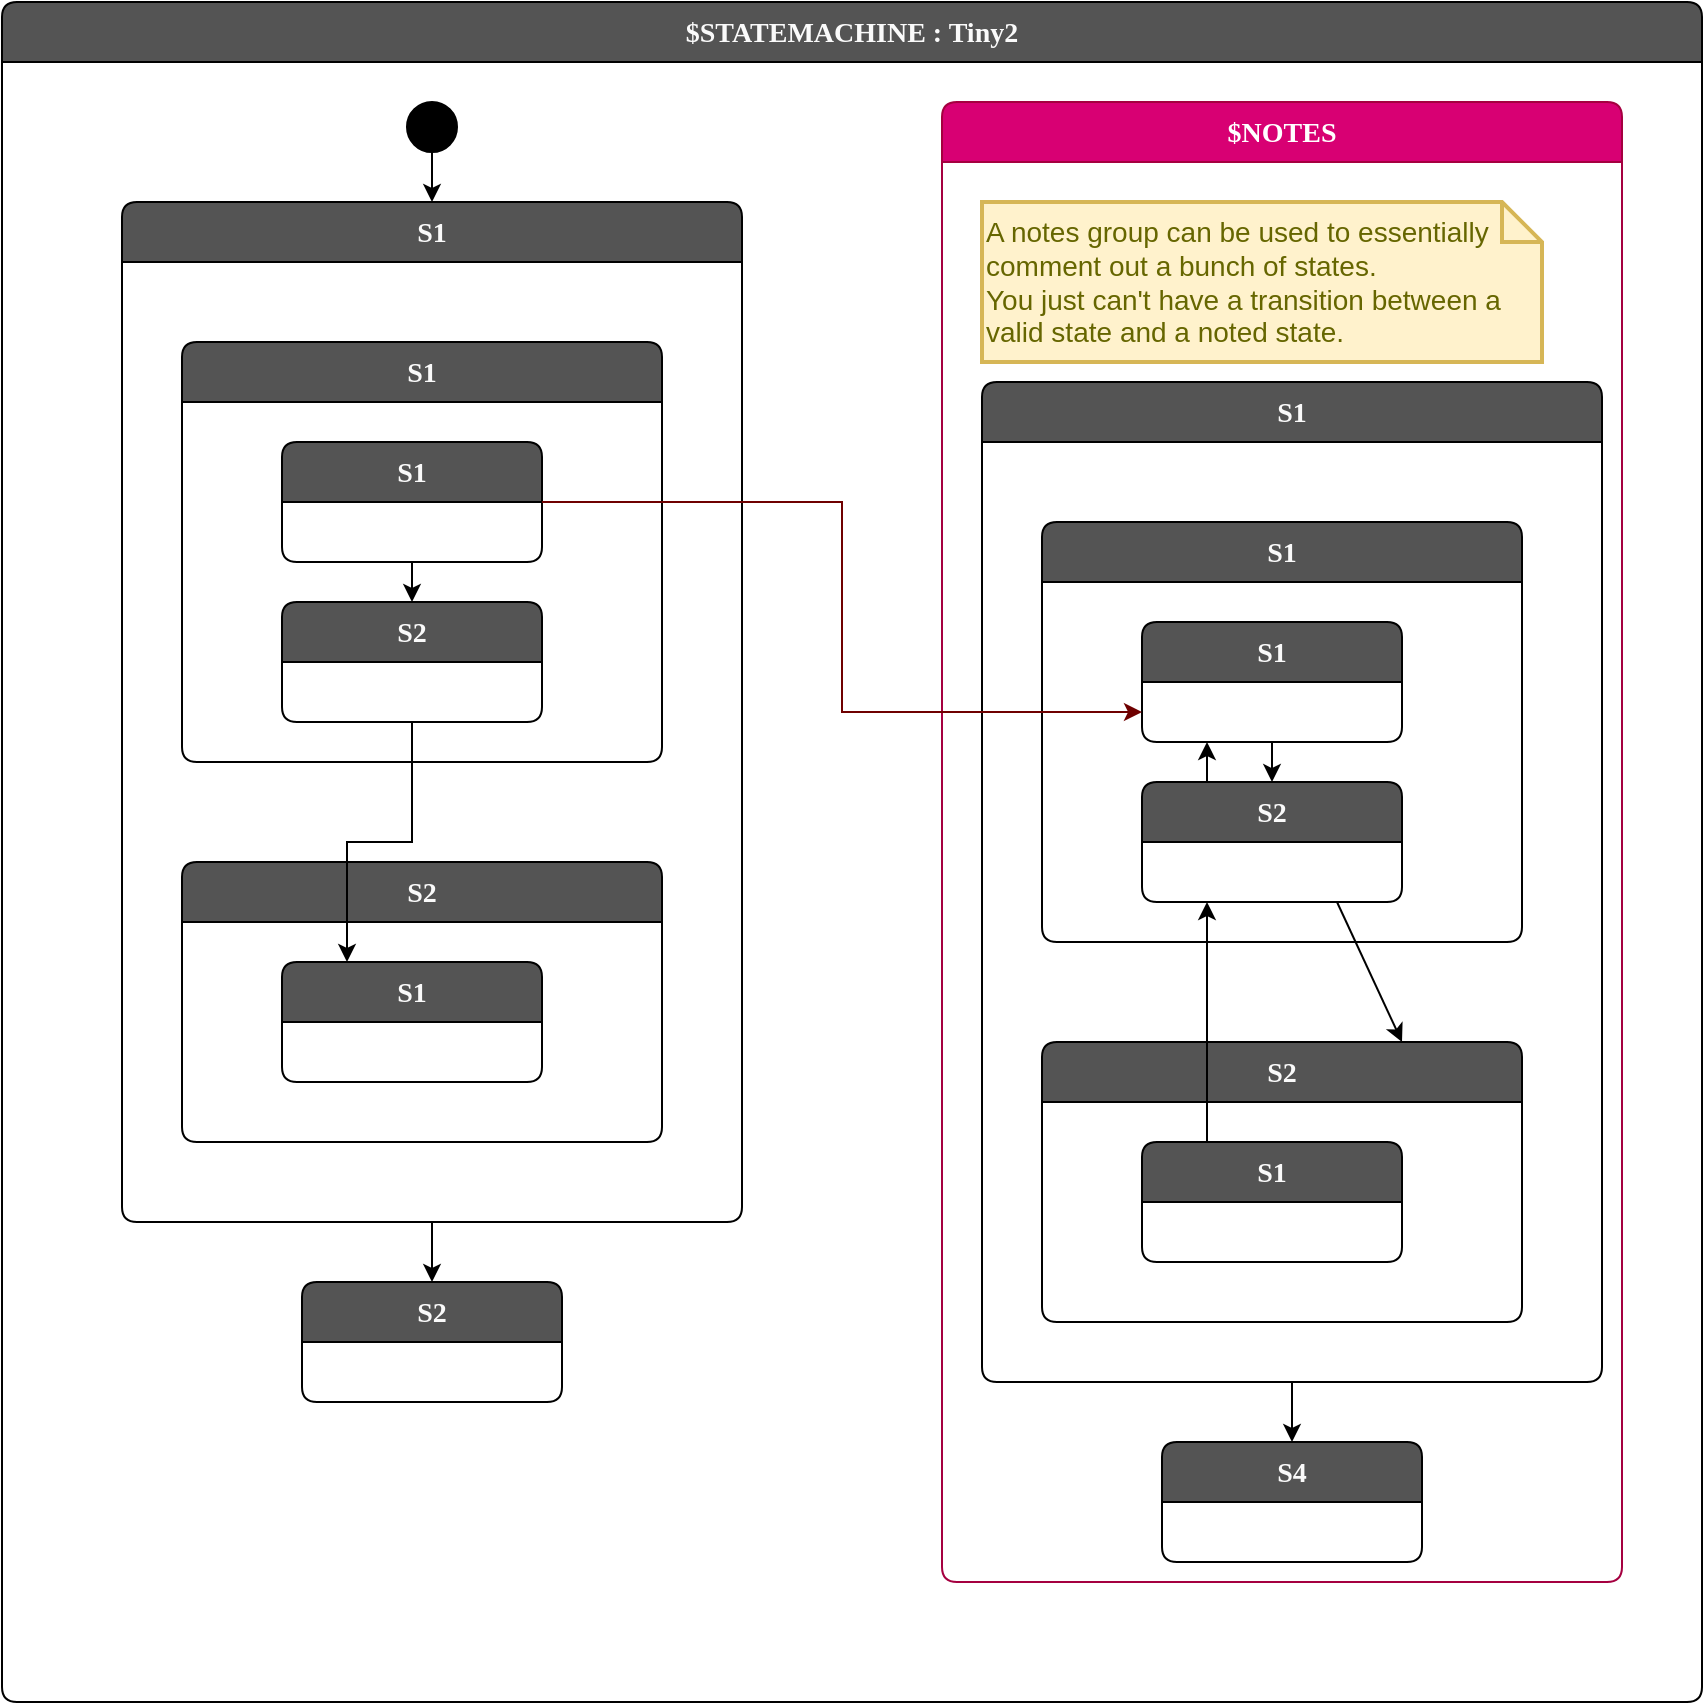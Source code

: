 <mxfile version="21.2.1" type="device">
  <diagram id="6Grug-SuqbOgEYihibOh" name="Page-1">
    <mxGraphModel dx="1418" dy="828" grid="1" gridSize="10" guides="1" tooltips="1" connect="1" arrows="1" fold="1" page="1" pageScale="1" pageWidth="850" pageHeight="1100" math="0" shadow="0">
      <root>
        <mxCell id="0" />
        <mxCell id="1" parent="0" />
        <mxCell id="2" value="$STATEMACHINE : Tiny2" style="shape=swimlane;rotatable=0;align=center;verticalAlign=top;fontFamily=Lucida Console;startSize=30;fontSize=14;fontStyle=1;fontColor=#FAFAFA;fillColor=#545454;swimlaneFillColor=default;rounded=1;arcSize=15;absoluteArcSize=1;" parent="1" vertex="1">
          <mxGeometry x="40" y="40" width="850" height="850" as="geometry" />
        </mxCell>
        <mxCell id="3" value=" " style="fontFamily=Lucida Console;align=left;verticalAlign=top;fillColor=none;gradientColor=none;strokeColor=none;rounded=0;spacingLeft=4;resizable=0;movable=0;deletable=0;rotatable=0;autosize=1;" parent="2" vertex="1" connectable="0">
          <mxGeometry y="30" width="30" height="20" as="geometry" />
        </mxCell>
        <mxCell id="70" value="$NOTES" style="shape=swimlane;rotatable=0;align=center;verticalAlign=top;fontFamily=Lucida Console;startSize=30;fontSize=14;fontStyle=1;fontColor=#ffffff;fillColor=#d80073;swimlaneFillColor=default;rounded=1;arcSize=15;absoluteArcSize=1;strokeColor=#A50040;" parent="2" vertex="1">
          <mxGeometry x="470" y="50" width="340" height="740" as="geometry" />
        </mxCell>
        <mxCell id="71" value=" " style="fontFamily=Lucida Console;align=left;verticalAlign=top;fillColor=none;gradientColor=none;strokeColor=none;rounded=0;spacingLeft=4;resizable=0;movable=0;deletable=0;rotatable=0;autosize=1;" parent="70" vertex="1" connectable="0">
          <mxGeometry y="30" width="30" height="20" as="geometry" />
        </mxCell>
        <mxCell id="56" value="S1" style="shape=swimlane;rotatable=0;align=center;verticalAlign=top;fontFamily=Lucida Console;startSize=30;fontSize=14;fontStyle=1;fontColor=#FAFAFA;fillColor=#545454;swimlaneFillColor=default;rounded=1;arcSize=15;absoluteArcSize=1;" parent="70" vertex="1">
          <mxGeometry x="20" y="140" width="310" height="500" as="geometry" />
        </mxCell>
        <mxCell id="57" value="" style="fontFamily=Lucida Console;align=left;verticalAlign=top;fillColor=none;gradientColor=none;strokeColor=none;rounded=0;spacingLeft=4;resizable=0;movable=0;deletable=0;rotatable=0;autosize=1;" parent="56" vertex="1" connectable="0">
          <mxGeometry y="30" width="50" height="40" as="geometry" />
        </mxCell>
        <mxCell id="58" value="S1" style="shape=swimlane;rotatable=0;align=center;verticalAlign=top;fontFamily=Lucida Console;startSize=30;fontSize=14;fontStyle=1;fontColor=#FAFAFA;fillColor=#545454;swimlaneFillColor=default;rounded=1;arcSize=15;absoluteArcSize=1;" parent="56" vertex="1">
          <mxGeometry x="30" y="70" width="240" height="210" as="geometry" />
        </mxCell>
        <mxCell id="59" value="" style="fontFamily=Lucida Console;align=left;verticalAlign=top;fillColor=none;gradientColor=none;strokeColor=none;rounded=0;spacingLeft=4;resizable=0;movable=0;deletable=0;rotatable=0;autosize=1;" parent="58" vertex="1" connectable="0">
          <mxGeometry y="30" width="50" height="40" as="geometry" />
        </mxCell>
        <mxCell id="72" style="edgeStyle=none;html=1;exitX=0.5;exitY=1;exitDx=0;exitDy=0;entryX=0.5;entryY=0;entryDx=0;entryDy=0;" parent="58" source="60" target="62" edge="1">
          <mxGeometry relative="1" as="geometry" />
        </mxCell>
        <mxCell id="60" value="S1" style="shape=swimlane;rotatable=0;align=center;verticalAlign=top;fontFamily=Lucida Console;startSize=30;fontSize=14;fontStyle=1;fontColor=#FAFAFA;fillColor=#545454;swimlaneFillColor=default;rounded=1;arcSize=15;absoluteArcSize=1;" parent="58" vertex="1">
          <mxGeometry x="50" y="50" width="130" height="60" as="geometry" />
        </mxCell>
        <mxCell id="61" value="" style="fontFamily=Lucida Console;align=left;verticalAlign=top;fillColor=none;gradientColor=none;strokeColor=none;rounded=0;spacingLeft=4;resizable=0;movable=0;deletable=0;rotatable=0;autosize=1;" parent="60" vertex="1" connectable="0">
          <mxGeometry y="30" width="50" height="40" as="geometry" />
        </mxCell>
        <mxCell id="73" style="edgeStyle=none;html=1;exitX=0.25;exitY=0;exitDx=0;exitDy=0;entryX=0.25;entryY=1;entryDx=0;entryDy=0;" parent="58" source="62" target="60" edge="1">
          <mxGeometry relative="1" as="geometry" />
        </mxCell>
        <mxCell id="62" value="S2" style="shape=swimlane;rotatable=0;align=center;verticalAlign=top;fontFamily=Lucida Console;startSize=30;fontSize=14;fontStyle=1;fontColor=#FAFAFA;fillColor=#545454;swimlaneFillColor=default;rounded=1;arcSize=15;absoluteArcSize=1;" parent="58" vertex="1">
          <mxGeometry x="50" y="130" width="130" height="60" as="geometry" />
        </mxCell>
        <mxCell id="63" value="" style="fontFamily=Lucida Console;align=left;verticalAlign=top;fillColor=none;gradientColor=none;strokeColor=none;rounded=0;spacingLeft=4;resizable=0;movable=0;deletable=0;rotatable=0;autosize=1;" parent="62" vertex="1" connectable="0">
          <mxGeometry y="30" width="50" height="40" as="geometry" />
        </mxCell>
        <mxCell id="64" value="S2" style="shape=swimlane;rotatable=0;align=center;verticalAlign=top;fontFamily=Lucida Console;startSize=30;fontSize=14;fontStyle=1;fontColor=#FAFAFA;fillColor=#545454;swimlaneFillColor=default;rounded=1;arcSize=15;absoluteArcSize=1;" parent="56" vertex="1">
          <mxGeometry x="30" y="330" width="240" height="140" as="geometry" />
        </mxCell>
        <mxCell id="65" value="" style="fontFamily=Lucida Console;align=left;verticalAlign=top;fillColor=none;gradientColor=none;strokeColor=none;rounded=0;spacingLeft=4;resizable=0;movable=0;deletable=0;rotatable=0;autosize=1;" parent="64" vertex="1" connectable="0">
          <mxGeometry y="30" width="50" height="40" as="geometry" />
        </mxCell>
        <mxCell id="66" value="S1" style="shape=swimlane;rotatable=0;align=center;verticalAlign=top;fontFamily=Lucida Console;startSize=30;fontSize=14;fontStyle=1;fontColor=#FAFAFA;fillColor=#545454;swimlaneFillColor=default;rounded=1;arcSize=15;absoluteArcSize=1;" parent="64" vertex="1">
          <mxGeometry x="50" y="50" width="130" height="60" as="geometry" />
        </mxCell>
        <mxCell id="67" value="" style="fontFamily=Lucida Console;align=left;verticalAlign=top;fillColor=none;gradientColor=none;strokeColor=none;rounded=0;spacingLeft=4;resizable=0;movable=0;deletable=0;rotatable=0;autosize=1;" parent="66" vertex="1" connectable="0">
          <mxGeometry y="30" width="50" height="40" as="geometry" />
        </mxCell>
        <mxCell id="74" style="edgeStyle=none;html=1;exitX=0.75;exitY=1;exitDx=0;exitDy=0;entryX=0.75;entryY=0;entryDx=0;entryDy=0;" parent="56" source="62" target="64" edge="1">
          <mxGeometry relative="1" as="geometry" />
        </mxCell>
        <mxCell id="75" style="edgeStyle=none;html=1;exitX=0.25;exitY=0;exitDx=0;exitDy=0;entryX=0.25;entryY=1;entryDx=0;entryDy=0;" parent="56" source="66" target="62" edge="1">
          <mxGeometry relative="1" as="geometry" />
        </mxCell>
        <mxCell id="68" value="S4" style="shape=swimlane;rotatable=0;align=center;verticalAlign=top;fontFamily=Lucida Console;startSize=30;fontSize=14;fontStyle=1;fontColor=#FAFAFA;fillColor=#545454;swimlaneFillColor=default;rounded=1;arcSize=15;absoluteArcSize=1;" parent="70" vertex="1">
          <mxGeometry x="110" y="670" width="130" height="60" as="geometry" />
        </mxCell>
        <mxCell id="69" value="" style="fontFamily=Lucida Console;align=left;verticalAlign=top;fillColor=none;gradientColor=none;strokeColor=none;rounded=0;spacingLeft=4;resizable=0;movable=0;deletable=0;rotatable=0;autosize=1;" parent="68" vertex="1" connectable="0">
          <mxGeometry y="30" width="50" height="40" as="geometry" />
        </mxCell>
        <mxCell id="55" style="edgeStyle=none;html=1;exitX=0.5;exitY=1;exitDx=0;exitDy=0;entryX=0.5;entryY=0;entryDx=0;entryDy=0;" parent="70" source="56" target="68" edge="1">
          <mxGeometry relative="1" as="geometry" />
        </mxCell>
        <mxCell id="76" value="&lt;div style=&quot;&quot;&gt;A notes group can be used to essentially&lt;/div&gt;&lt;div&gt;comment out a bunch of states.&lt;/div&gt;&lt;div&gt;You just can&#39;t have a transition between a valid state&amp;nbsp;&lt;span style=&quot;background-color: initial;&quot;&gt;and a noted state.&lt;/span&gt;&lt;/div&gt;" style="shape=note;strokeWidth=2;fontSize=14;size=20;whiteSpace=wrap;html=1;fillColor=#fff2cc;strokeColor=#d6b656;fontColor=#666600;align=left;" parent="70" vertex="1">
          <mxGeometry x="20" y="50" width="280" height="80" as="geometry" />
        </mxCell>
        <mxCell id="54" style="edgeStyle=none;html=1;exitX=0.5;exitY=1;exitDx=0;exitDy=0;entryX=0.5;entryY=0;entryDx=0;entryDy=0;" parent="2" source="5" target="52" edge="1">
          <mxGeometry relative="1" as="geometry" />
        </mxCell>
        <mxCell id="5" value="S1" style="shape=swimlane;rotatable=0;align=center;verticalAlign=top;fontFamily=Lucida Console;startSize=30;fontSize=14;fontStyle=1;fontColor=#FAFAFA;fillColor=#545454;swimlaneFillColor=default;rounded=1;arcSize=15;absoluteArcSize=1;" parent="2" vertex="1">
          <mxGeometry x="60" y="100" width="310" height="510" as="geometry" />
        </mxCell>
        <mxCell id="6" value="" style="fontFamily=Lucida Console;align=left;verticalAlign=top;fillColor=none;gradientColor=none;strokeColor=none;rounded=0;spacingLeft=4;resizable=0;movable=0;deletable=0;rotatable=0;autosize=1;" parent="5" vertex="1" connectable="0">
          <mxGeometry y="30" width="50" height="40" as="geometry" />
        </mxCell>
        <mxCell id="29" value="S1" style="shape=swimlane;rotatable=0;align=center;verticalAlign=top;fontFamily=Lucida Console;startSize=30;fontSize=14;fontStyle=1;fontColor=#FAFAFA;fillColor=#545454;swimlaneFillColor=default;rounded=1;arcSize=15;absoluteArcSize=1;" parent="5" vertex="1">
          <mxGeometry x="30" y="70" width="240" height="210" as="geometry" />
        </mxCell>
        <mxCell id="30" value="" style="fontFamily=Lucida Console;align=left;verticalAlign=top;fillColor=none;gradientColor=none;strokeColor=none;rounded=0;spacingLeft=4;resizable=0;movable=0;deletable=0;rotatable=0;autosize=1;" parent="29" vertex="1" connectable="0">
          <mxGeometry y="30" width="50" height="40" as="geometry" />
        </mxCell>
        <mxCell id="uDgyi1nTxhaYaHCMZFXQ-77" style="edgeStyle=orthogonalEdgeStyle;rounded=0;orthogonalLoop=1;jettySize=auto;html=1;exitX=0.5;exitY=1;exitDx=0;exitDy=0;entryX=0.5;entryY=0;entryDx=0;entryDy=0;" parent="29" source="33" target="35" edge="1">
          <mxGeometry relative="1" as="geometry" />
        </mxCell>
        <mxCell id="33" value="S1" style="shape=swimlane;rotatable=0;align=center;verticalAlign=top;fontFamily=Lucida Console;startSize=30;fontSize=14;fontStyle=1;fontColor=#FAFAFA;fillColor=#545454;swimlaneFillColor=default;rounded=1;arcSize=15;absoluteArcSize=1;" parent="29" vertex="1">
          <mxGeometry x="50" y="50" width="130" height="60" as="geometry" />
        </mxCell>
        <mxCell id="34" value="" style="fontFamily=Lucida Console;align=left;verticalAlign=top;fillColor=none;gradientColor=none;strokeColor=none;rounded=0;spacingLeft=4;resizable=0;movable=0;deletable=0;rotatable=0;autosize=1;" parent="33" vertex="1" connectable="0">
          <mxGeometry y="30" width="50" height="40" as="geometry" />
        </mxCell>
        <mxCell id="35" value="S2" style="shape=swimlane;rotatable=0;align=center;verticalAlign=top;fontFamily=Lucida Console;startSize=30;fontSize=14;fontStyle=1;fontColor=#FAFAFA;fillColor=#545454;swimlaneFillColor=default;rounded=1;arcSize=15;absoluteArcSize=1;" parent="29" vertex="1">
          <mxGeometry x="50" y="130" width="130" height="60" as="geometry" />
        </mxCell>
        <mxCell id="36" value="" style="fontFamily=Lucida Console;align=left;verticalAlign=top;fillColor=none;gradientColor=none;strokeColor=none;rounded=0;spacingLeft=4;resizable=0;movable=0;deletable=0;rotatable=0;autosize=1;" parent="35" vertex="1" connectable="0">
          <mxGeometry y="30" width="50" height="40" as="geometry" />
        </mxCell>
        <mxCell id="31" value="S2" style="shape=swimlane;rotatable=0;align=center;verticalAlign=top;fontFamily=Lucida Console;startSize=30;fontSize=14;fontStyle=1;fontColor=#FAFAFA;fillColor=#545454;swimlaneFillColor=default;rounded=1;arcSize=15;absoluteArcSize=1;" parent="5" vertex="1">
          <mxGeometry x="30" y="330" width="240" height="140" as="geometry" />
        </mxCell>
        <mxCell id="32" value="" style="fontFamily=Lucida Console;align=left;verticalAlign=top;fillColor=none;gradientColor=none;strokeColor=none;rounded=0;spacingLeft=4;resizable=0;movable=0;deletable=0;rotatable=0;autosize=1;" parent="31" vertex="1" connectable="0">
          <mxGeometry y="30" width="50" height="40" as="geometry" />
        </mxCell>
        <mxCell id="37" value="S1" style="shape=swimlane;rotatable=0;align=center;verticalAlign=top;fontFamily=Lucida Console;startSize=30;fontSize=14;fontStyle=1;fontColor=#FAFAFA;fillColor=#545454;swimlaneFillColor=default;rounded=1;arcSize=15;absoluteArcSize=1;" parent="31" vertex="1">
          <mxGeometry x="50" y="50" width="130" height="60" as="geometry" />
        </mxCell>
        <mxCell id="38" value="" style="fontFamily=Lucida Console;align=left;verticalAlign=top;fillColor=none;gradientColor=none;strokeColor=none;rounded=0;spacingLeft=4;resizable=0;movable=0;deletable=0;rotatable=0;autosize=1;" parent="37" vertex="1" connectable="0">
          <mxGeometry y="30" width="50" height="40" as="geometry" />
        </mxCell>
        <mxCell id="uDgyi1nTxhaYaHCMZFXQ-76" style="edgeStyle=orthogonalEdgeStyle;rounded=0;orthogonalLoop=1;jettySize=auto;html=1;exitX=0.5;exitY=1;exitDx=0;exitDy=0;entryX=0.25;entryY=0;entryDx=0;entryDy=0;" parent="5" source="35" target="37" edge="1">
          <mxGeometry relative="1" as="geometry" />
        </mxCell>
        <mxCell id="9" parent="2" source="4" target="5" edge="1">
          <mxGeometry relative="1" as="geometry" />
        </mxCell>
        <mxCell id="4" value="$initial_state" style="shape=ellipse;aspect=fixed;fillColor=#000000;resizable=1;rotatable=1;noLabel=1;editable=1;movable=1;deletable=1;locked=0;connectable=1;" parent="2" vertex="1">
          <mxGeometry x="202.5" y="50" width="25" height="25" as="geometry" />
        </mxCell>
        <mxCell id="52" value="S2" style="shape=swimlane;rotatable=0;align=center;verticalAlign=top;fontFamily=Lucida Console;startSize=30;fontSize=14;fontStyle=1;fontColor=#FAFAFA;fillColor=#545454;swimlaneFillColor=default;rounded=1;arcSize=15;absoluteArcSize=1;" parent="2" vertex="1">
          <mxGeometry x="150" y="640" width="130" height="60" as="geometry" />
        </mxCell>
        <mxCell id="53" value="" style="fontFamily=Lucida Console;align=left;verticalAlign=top;fillColor=none;gradientColor=none;strokeColor=none;rounded=0;spacingLeft=4;resizable=0;movable=0;deletable=0;rotatable=0;autosize=1;" parent="52" vertex="1" connectable="0">
          <mxGeometry y="30" width="50" height="40" as="geometry" />
        </mxCell>
        <mxCell id="NcNKYyqpu-KAvRSKAbeo-76" style="edgeStyle=orthogonalEdgeStyle;rounded=0;orthogonalLoop=1;jettySize=auto;html=1;exitX=1;exitY=0.5;exitDx=0;exitDy=0;entryX=0;entryY=0.75;entryDx=0;entryDy=0;fillColor=#a20025;strokeColor=#6F0000;" edge="1" parent="2" source="33" target="60">
          <mxGeometry relative="1" as="geometry" />
        </mxCell>
      </root>
    </mxGraphModel>
  </diagram>
</mxfile>
